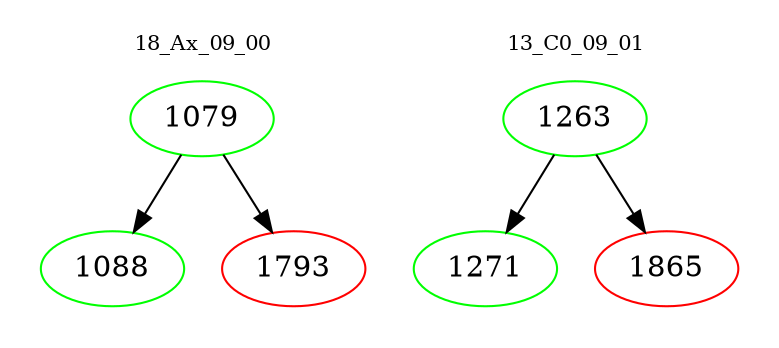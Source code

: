 digraph{
subgraph cluster_0 {
color = white
label = "18_Ax_09_00";
fontsize=10;
T0_1079 [label="1079", color="green"]
T0_1079 -> T0_1088 [color="black"]
T0_1088 [label="1088", color="green"]
T0_1079 -> T0_1793 [color="black"]
T0_1793 [label="1793", color="red"]
}
subgraph cluster_1 {
color = white
label = "13_C0_09_01";
fontsize=10;
T1_1263 [label="1263", color="green"]
T1_1263 -> T1_1271 [color="black"]
T1_1271 [label="1271", color="green"]
T1_1263 -> T1_1865 [color="black"]
T1_1865 [label="1865", color="red"]
}
}

